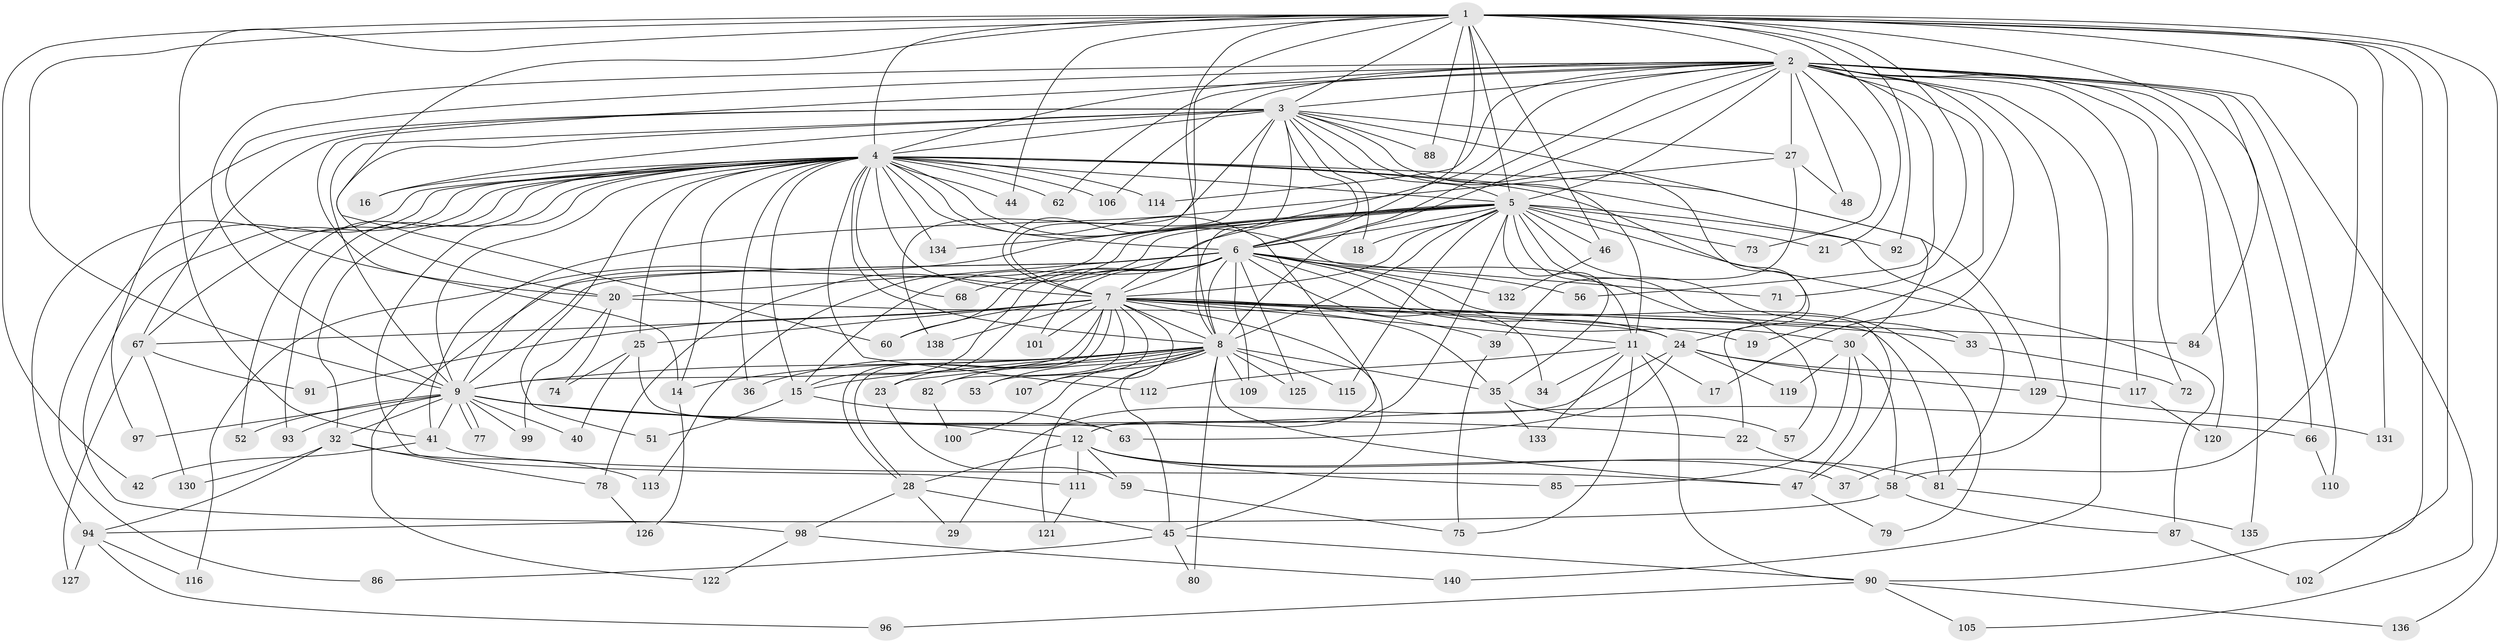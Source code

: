// original degree distribution, {26: 0.014184397163120567, 30: 0.0070921985815602835, 20: 0.0070921985815602835, 27: 0.014184397163120567, 21: 0.0070921985815602835, 29: 0.0070921985815602835, 22: 0.0070921985815602835, 19: 0.0070921985815602835, 7: 0.0070921985815602835, 10: 0.0070921985815602835, 8: 0.0070921985815602835, 4: 0.05673758865248227, 6: 0.05673758865248227, 2: 0.6099290780141844, 5: 0.0425531914893617, 3: 0.14184397163120568}
// Generated by graph-tools (version 1.1) at 2025/41/03/06/25 10:41:43]
// undirected, 112 vertices, 263 edges
graph export_dot {
graph [start="1"]
  node [color=gray90,style=filled];
  1 [super="+123"];
  2 [super="+38"];
  3;
  4 [super="+10"];
  5 [super="+141"];
  6 [super="+13"];
  7 [super="+49"];
  8 [super="+43"];
  9 [super="+139"];
  11 [super="+50"];
  12 [super="+103"];
  14 [super="+54"];
  15 [super="+31"];
  16;
  17;
  18;
  19;
  20 [super="+64"];
  21;
  22;
  23;
  24 [super="+26"];
  25 [super="+118"];
  27 [super="+69"];
  28 [super="+55"];
  29;
  30 [super="+76"];
  32;
  33;
  34;
  35 [super="+104"];
  36;
  37;
  39;
  40;
  41 [super="+89"];
  42;
  44;
  45 [super="+70"];
  46;
  47 [super="+108"];
  48;
  51;
  52;
  53;
  56;
  57;
  58 [super="+61"];
  59;
  60 [super="+65"];
  62;
  63 [super="+83"];
  66;
  67 [super="+128"];
  68;
  71;
  72;
  73;
  74;
  75 [super="+124"];
  77;
  78;
  79;
  80;
  81 [super="+137"];
  82;
  84;
  85;
  86;
  87;
  88;
  90;
  91;
  92;
  93;
  94 [super="+95"];
  96;
  97;
  98;
  99;
  100;
  101;
  102;
  105;
  106;
  107;
  109;
  110;
  111;
  112;
  113;
  114;
  115;
  116;
  117;
  119;
  120;
  121;
  122;
  125;
  126;
  127;
  129;
  130;
  131;
  132;
  133;
  134;
  135;
  136;
  138;
  140;
  1 -- 2;
  1 -- 3;
  1 -- 4 [weight=2];
  1 -- 5;
  1 -- 6 [weight=2];
  1 -- 7;
  1 -- 8;
  1 -- 9;
  1 -- 21;
  1 -- 41 [weight=2];
  1 -- 42;
  1 -- 44;
  1 -- 46;
  1 -- 58;
  1 -- 71;
  1 -- 84;
  1 -- 88;
  1 -- 92;
  1 -- 102;
  1 -- 131;
  1 -- 136;
  1 -- 90;
  1 -- 60;
  2 -- 3;
  2 -- 4 [weight=2];
  2 -- 5;
  2 -- 6 [weight=2];
  2 -- 7;
  2 -- 8;
  2 -- 9;
  2 -- 14;
  2 -- 17;
  2 -- 19;
  2 -- 20;
  2 -- 27;
  2 -- 37;
  2 -- 48;
  2 -- 56;
  2 -- 62;
  2 -- 66;
  2 -- 72;
  2 -- 73;
  2 -- 105;
  2 -- 106;
  2 -- 110;
  2 -- 114;
  2 -- 117;
  2 -- 120;
  2 -- 135;
  2 -- 140;
  3 -- 4 [weight=2];
  3 -- 5;
  3 -- 6;
  3 -- 7;
  3 -- 8;
  3 -- 9;
  3 -- 11;
  3 -- 16;
  3 -- 18;
  3 -- 20;
  3 -- 27;
  3 -- 30;
  3 -- 88;
  3 -- 97;
  3 -- 138;
  3 -- 67;
  3 -- 24;
  4 -- 5 [weight=2];
  4 -- 6 [weight=2];
  4 -- 7 [weight=3];
  4 -- 8 [weight=2];
  4 -- 9 [weight=2];
  4 -- 16;
  4 -- 25 [weight=2];
  4 -- 36;
  4 -- 51;
  4 -- 52;
  4 -- 62;
  4 -- 67;
  4 -- 81;
  4 -- 106;
  4 -- 111;
  4 -- 112;
  4 -- 114;
  4 -- 129;
  4 -- 134;
  4 -- 68;
  4 -- 14;
  4 -- 22;
  4 -- 86;
  4 -- 93;
  4 -- 32;
  4 -- 98;
  4 -- 44;
  4 -- 11;
  4 -- 12;
  4 -- 94;
  4 -- 15;
  5 -- 6;
  5 -- 7;
  5 -- 8 [weight=2];
  5 -- 9;
  5 -- 12;
  5 -- 15;
  5 -- 18;
  5 -- 21;
  5 -- 33;
  5 -- 35;
  5 -- 46;
  5 -- 47;
  5 -- 57;
  5 -- 73;
  5 -- 78;
  5 -- 87;
  5 -- 92;
  5 -- 113;
  5 -- 115;
  5 -- 116;
  5 -- 134;
  6 -- 7;
  6 -- 8;
  6 -- 9;
  6 -- 23;
  6 -- 24;
  6 -- 30;
  6 -- 34;
  6 -- 56;
  6 -- 60;
  6 -- 68;
  6 -- 101;
  6 -- 122;
  6 -- 125;
  6 -- 132;
  6 -- 71;
  6 -- 109;
  6 -- 79;
  6 -- 15;
  6 -- 20;
  7 -- 8;
  7 -- 9;
  7 -- 11;
  7 -- 19;
  7 -- 24;
  7 -- 28;
  7 -- 28;
  7 -- 33;
  7 -- 35;
  7 -- 39;
  7 -- 45;
  7 -- 53;
  7 -- 60;
  7 -- 67;
  7 -- 82;
  7 -- 84;
  7 -- 91;
  7 -- 101;
  7 -- 107;
  7 -- 138;
  7 -- 25;
  8 -- 9;
  8 -- 23;
  8 -- 36;
  8 -- 53;
  8 -- 80;
  8 -- 82;
  8 -- 100;
  8 -- 107;
  8 -- 109;
  8 -- 115;
  8 -- 121;
  8 -- 125;
  8 -- 45;
  8 -- 47;
  8 -- 15;
  8 -- 35;
  8 -- 14;
  9 -- 12 [weight=2];
  9 -- 22;
  9 -- 32;
  9 -- 40;
  9 -- 41;
  9 -- 52;
  9 -- 66;
  9 -- 77;
  9 -- 77;
  9 -- 93;
  9 -- 97;
  9 -- 99;
  11 -- 17;
  11 -- 34;
  11 -- 90;
  11 -- 133;
  11 -- 112;
  11 -- 75;
  12 -- 37;
  12 -- 59;
  12 -- 85;
  12 -- 111;
  12 -- 81;
  12 -- 28;
  14 -- 126;
  15 -- 51;
  15 -- 63;
  20 -- 74;
  20 -- 99;
  20 -- 81;
  22 -- 58;
  23 -- 59;
  24 -- 29;
  24 -- 117;
  24 -- 129;
  24 -- 63;
  24 -- 119;
  25 -- 40;
  25 -- 63;
  25 -- 74;
  27 -- 39;
  27 -- 48;
  27 -- 41;
  28 -- 29;
  28 -- 45;
  28 -- 98;
  30 -- 119;
  30 -- 58;
  30 -- 85;
  30 -- 47;
  32 -- 78;
  32 -- 94;
  32 -- 113;
  32 -- 130;
  33 -- 72;
  35 -- 57;
  35 -- 133;
  39 -- 75;
  41 -- 42;
  41 -- 47;
  45 -- 86;
  45 -- 90;
  45 -- 80;
  46 -- 132;
  47 -- 79;
  58 -- 94;
  58 -- 87;
  59 -- 75;
  66 -- 110;
  67 -- 91;
  67 -- 127;
  67 -- 130;
  78 -- 126;
  81 -- 135;
  82 -- 100;
  87 -- 102;
  90 -- 96;
  90 -- 105;
  90 -- 136;
  94 -- 96;
  94 -- 116;
  94 -- 127;
  98 -- 122;
  98 -- 140;
  111 -- 121;
  117 -- 120;
  129 -- 131;
}
